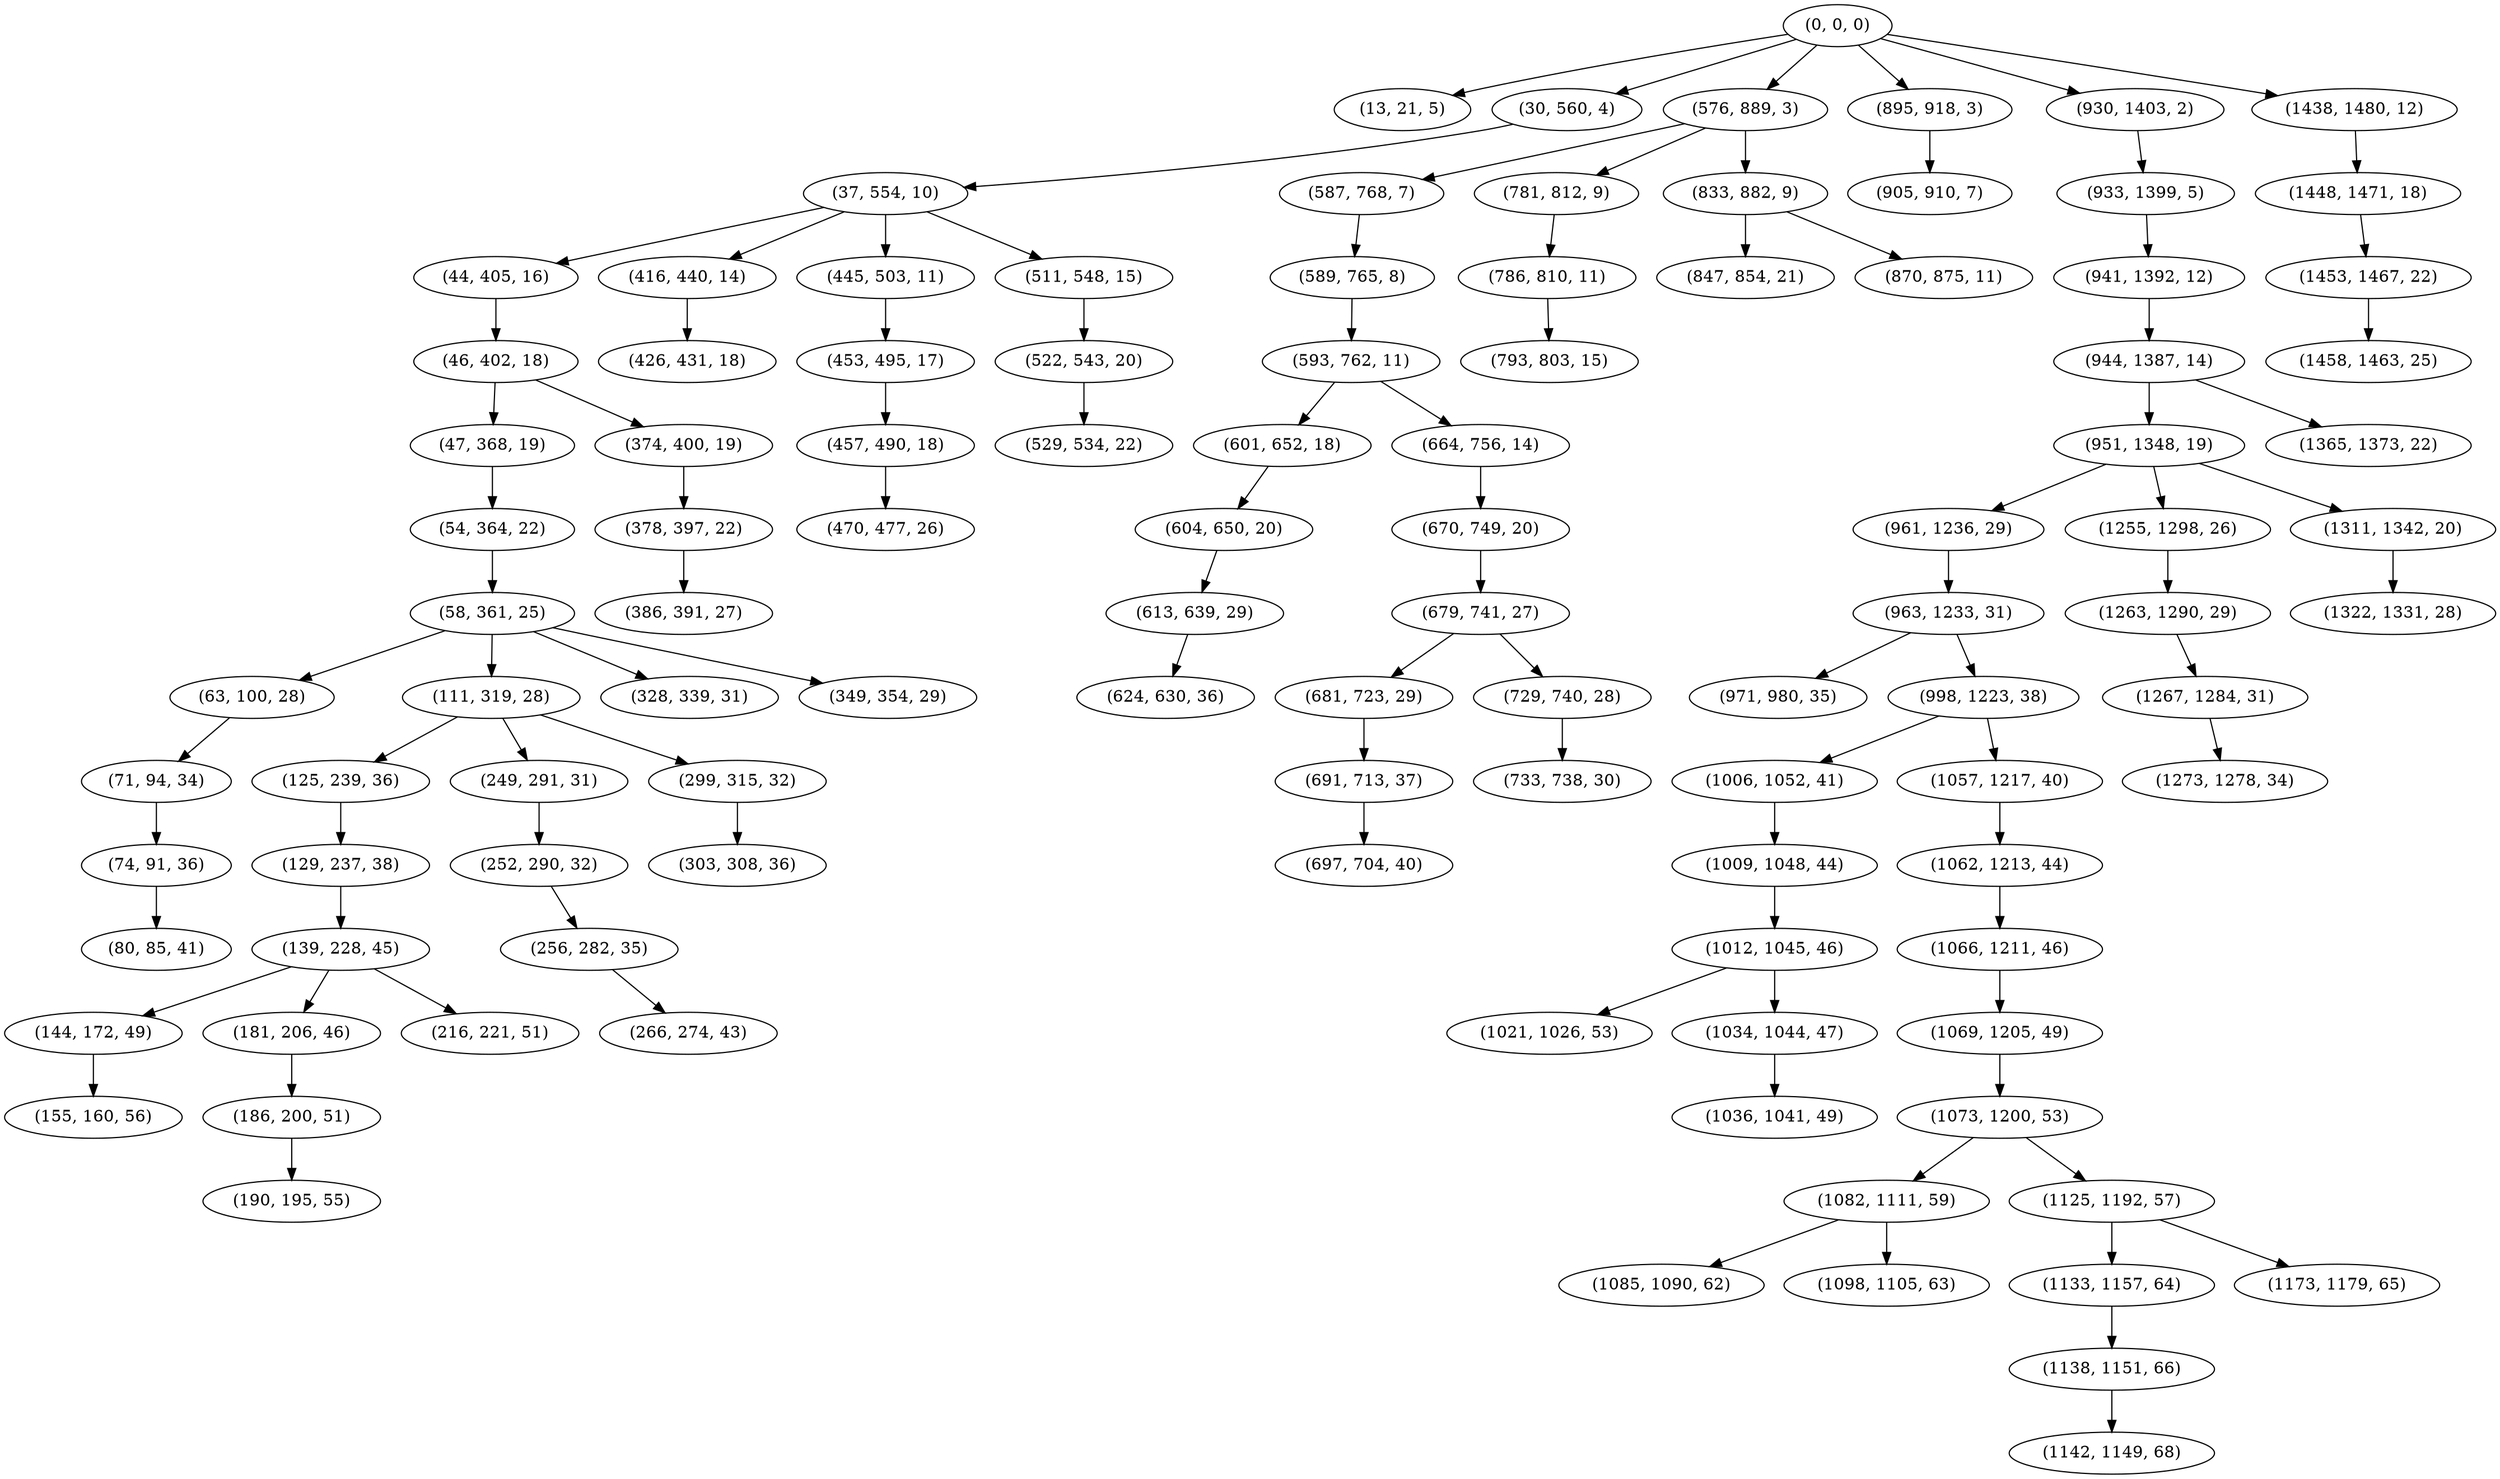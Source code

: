 digraph tree {
    "(0, 0, 0)";
    "(13, 21, 5)";
    "(30, 560, 4)";
    "(37, 554, 10)";
    "(44, 405, 16)";
    "(46, 402, 18)";
    "(47, 368, 19)";
    "(54, 364, 22)";
    "(58, 361, 25)";
    "(63, 100, 28)";
    "(71, 94, 34)";
    "(74, 91, 36)";
    "(80, 85, 41)";
    "(111, 319, 28)";
    "(125, 239, 36)";
    "(129, 237, 38)";
    "(139, 228, 45)";
    "(144, 172, 49)";
    "(155, 160, 56)";
    "(181, 206, 46)";
    "(186, 200, 51)";
    "(190, 195, 55)";
    "(216, 221, 51)";
    "(249, 291, 31)";
    "(252, 290, 32)";
    "(256, 282, 35)";
    "(266, 274, 43)";
    "(299, 315, 32)";
    "(303, 308, 36)";
    "(328, 339, 31)";
    "(349, 354, 29)";
    "(374, 400, 19)";
    "(378, 397, 22)";
    "(386, 391, 27)";
    "(416, 440, 14)";
    "(426, 431, 18)";
    "(445, 503, 11)";
    "(453, 495, 17)";
    "(457, 490, 18)";
    "(470, 477, 26)";
    "(511, 548, 15)";
    "(522, 543, 20)";
    "(529, 534, 22)";
    "(576, 889, 3)";
    "(587, 768, 7)";
    "(589, 765, 8)";
    "(593, 762, 11)";
    "(601, 652, 18)";
    "(604, 650, 20)";
    "(613, 639, 29)";
    "(624, 630, 36)";
    "(664, 756, 14)";
    "(670, 749, 20)";
    "(679, 741, 27)";
    "(681, 723, 29)";
    "(691, 713, 37)";
    "(697, 704, 40)";
    "(729, 740, 28)";
    "(733, 738, 30)";
    "(781, 812, 9)";
    "(786, 810, 11)";
    "(793, 803, 15)";
    "(833, 882, 9)";
    "(847, 854, 21)";
    "(870, 875, 11)";
    "(895, 918, 3)";
    "(905, 910, 7)";
    "(930, 1403, 2)";
    "(933, 1399, 5)";
    "(941, 1392, 12)";
    "(944, 1387, 14)";
    "(951, 1348, 19)";
    "(961, 1236, 29)";
    "(963, 1233, 31)";
    "(971, 980, 35)";
    "(998, 1223, 38)";
    "(1006, 1052, 41)";
    "(1009, 1048, 44)";
    "(1012, 1045, 46)";
    "(1021, 1026, 53)";
    "(1034, 1044, 47)";
    "(1036, 1041, 49)";
    "(1057, 1217, 40)";
    "(1062, 1213, 44)";
    "(1066, 1211, 46)";
    "(1069, 1205, 49)";
    "(1073, 1200, 53)";
    "(1082, 1111, 59)";
    "(1085, 1090, 62)";
    "(1098, 1105, 63)";
    "(1125, 1192, 57)";
    "(1133, 1157, 64)";
    "(1138, 1151, 66)";
    "(1142, 1149, 68)";
    "(1173, 1179, 65)";
    "(1255, 1298, 26)";
    "(1263, 1290, 29)";
    "(1267, 1284, 31)";
    "(1273, 1278, 34)";
    "(1311, 1342, 20)";
    "(1322, 1331, 28)";
    "(1365, 1373, 22)";
    "(1438, 1480, 12)";
    "(1448, 1471, 18)";
    "(1453, 1467, 22)";
    "(1458, 1463, 25)";
    "(0, 0, 0)" -> "(13, 21, 5)";
    "(0, 0, 0)" -> "(30, 560, 4)";
    "(0, 0, 0)" -> "(576, 889, 3)";
    "(0, 0, 0)" -> "(895, 918, 3)";
    "(0, 0, 0)" -> "(930, 1403, 2)";
    "(0, 0, 0)" -> "(1438, 1480, 12)";
    "(30, 560, 4)" -> "(37, 554, 10)";
    "(37, 554, 10)" -> "(44, 405, 16)";
    "(37, 554, 10)" -> "(416, 440, 14)";
    "(37, 554, 10)" -> "(445, 503, 11)";
    "(37, 554, 10)" -> "(511, 548, 15)";
    "(44, 405, 16)" -> "(46, 402, 18)";
    "(46, 402, 18)" -> "(47, 368, 19)";
    "(46, 402, 18)" -> "(374, 400, 19)";
    "(47, 368, 19)" -> "(54, 364, 22)";
    "(54, 364, 22)" -> "(58, 361, 25)";
    "(58, 361, 25)" -> "(63, 100, 28)";
    "(58, 361, 25)" -> "(111, 319, 28)";
    "(58, 361, 25)" -> "(328, 339, 31)";
    "(58, 361, 25)" -> "(349, 354, 29)";
    "(63, 100, 28)" -> "(71, 94, 34)";
    "(71, 94, 34)" -> "(74, 91, 36)";
    "(74, 91, 36)" -> "(80, 85, 41)";
    "(111, 319, 28)" -> "(125, 239, 36)";
    "(111, 319, 28)" -> "(249, 291, 31)";
    "(111, 319, 28)" -> "(299, 315, 32)";
    "(125, 239, 36)" -> "(129, 237, 38)";
    "(129, 237, 38)" -> "(139, 228, 45)";
    "(139, 228, 45)" -> "(144, 172, 49)";
    "(139, 228, 45)" -> "(181, 206, 46)";
    "(139, 228, 45)" -> "(216, 221, 51)";
    "(144, 172, 49)" -> "(155, 160, 56)";
    "(181, 206, 46)" -> "(186, 200, 51)";
    "(186, 200, 51)" -> "(190, 195, 55)";
    "(249, 291, 31)" -> "(252, 290, 32)";
    "(252, 290, 32)" -> "(256, 282, 35)";
    "(256, 282, 35)" -> "(266, 274, 43)";
    "(299, 315, 32)" -> "(303, 308, 36)";
    "(374, 400, 19)" -> "(378, 397, 22)";
    "(378, 397, 22)" -> "(386, 391, 27)";
    "(416, 440, 14)" -> "(426, 431, 18)";
    "(445, 503, 11)" -> "(453, 495, 17)";
    "(453, 495, 17)" -> "(457, 490, 18)";
    "(457, 490, 18)" -> "(470, 477, 26)";
    "(511, 548, 15)" -> "(522, 543, 20)";
    "(522, 543, 20)" -> "(529, 534, 22)";
    "(576, 889, 3)" -> "(587, 768, 7)";
    "(576, 889, 3)" -> "(781, 812, 9)";
    "(576, 889, 3)" -> "(833, 882, 9)";
    "(587, 768, 7)" -> "(589, 765, 8)";
    "(589, 765, 8)" -> "(593, 762, 11)";
    "(593, 762, 11)" -> "(601, 652, 18)";
    "(593, 762, 11)" -> "(664, 756, 14)";
    "(601, 652, 18)" -> "(604, 650, 20)";
    "(604, 650, 20)" -> "(613, 639, 29)";
    "(613, 639, 29)" -> "(624, 630, 36)";
    "(664, 756, 14)" -> "(670, 749, 20)";
    "(670, 749, 20)" -> "(679, 741, 27)";
    "(679, 741, 27)" -> "(681, 723, 29)";
    "(679, 741, 27)" -> "(729, 740, 28)";
    "(681, 723, 29)" -> "(691, 713, 37)";
    "(691, 713, 37)" -> "(697, 704, 40)";
    "(729, 740, 28)" -> "(733, 738, 30)";
    "(781, 812, 9)" -> "(786, 810, 11)";
    "(786, 810, 11)" -> "(793, 803, 15)";
    "(833, 882, 9)" -> "(847, 854, 21)";
    "(833, 882, 9)" -> "(870, 875, 11)";
    "(895, 918, 3)" -> "(905, 910, 7)";
    "(930, 1403, 2)" -> "(933, 1399, 5)";
    "(933, 1399, 5)" -> "(941, 1392, 12)";
    "(941, 1392, 12)" -> "(944, 1387, 14)";
    "(944, 1387, 14)" -> "(951, 1348, 19)";
    "(944, 1387, 14)" -> "(1365, 1373, 22)";
    "(951, 1348, 19)" -> "(961, 1236, 29)";
    "(951, 1348, 19)" -> "(1255, 1298, 26)";
    "(951, 1348, 19)" -> "(1311, 1342, 20)";
    "(961, 1236, 29)" -> "(963, 1233, 31)";
    "(963, 1233, 31)" -> "(971, 980, 35)";
    "(963, 1233, 31)" -> "(998, 1223, 38)";
    "(998, 1223, 38)" -> "(1006, 1052, 41)";
    "(998, 1223, 38)" -> "(1057, 1217, 40)";
    "(1006, 1052, 41)" -> "(1009, 1048, 44)";
    "(1009, 1048, 44)" -> "(1012, 1045, 46)";
    "(1012, 1045, 46)" -> "(1021, 1026, 53)";
    "(1012, 1045, 46)" -> "(1034, 1044, 47)";
    "(1034, 1044, 47)" -> "(1036, 1041, 49)";
    "(1057, 1217, 40)" -> "(1062, 1213, 44)";
    "(1062, 1213, 44)" -> "(1066, 1211, 46)";
    "(1066, 1211, 46)" -> "(1069, 1205, 49)";
    "(1069, 1205, 49)" -> "(1073, 1200, 53)";
    "(1073, 1200, 53)" -> "(1082, 1111, 59)";
    "(1073, 1200, 53)" -> "(1125, 1192, 57)";
    "(1082, 1111, 59)" -> "(1085, 1090, 62)";
    "(1082, 1111, 59)" -> "(1098, 1105, 63)";
    "(1125, 1192, 57)" -> "(1133, 1157, 64)";
    "(1125, 1192, 57)" -> "(1173, 1179, 65)";
    "(1133, 1157, 64)" -> "(1138, 1151, 66)";
    "(1138, 1151, 66)" -> "(1142, 1149, 68)";
    "(1255, 1298, 26)" -> "(1263, 1290, 29)";
    "(1263, 1290, 29)" -> "(1267, 1284, 31)";
    "(1267, 1284, 31)" -> "(1273, 1278, 34)";
    "(1311, 1342, 20)" -> "(1322, 1331, 28)";
    "(1438, 1480, 12)" -> "(1448, 1471, 18)";
    "(1448, 1471, 18)" -> "(1453, 1467, 22)";
    "(1453, 1467, 22)" -> "(1458, 1463, 25)";
}

